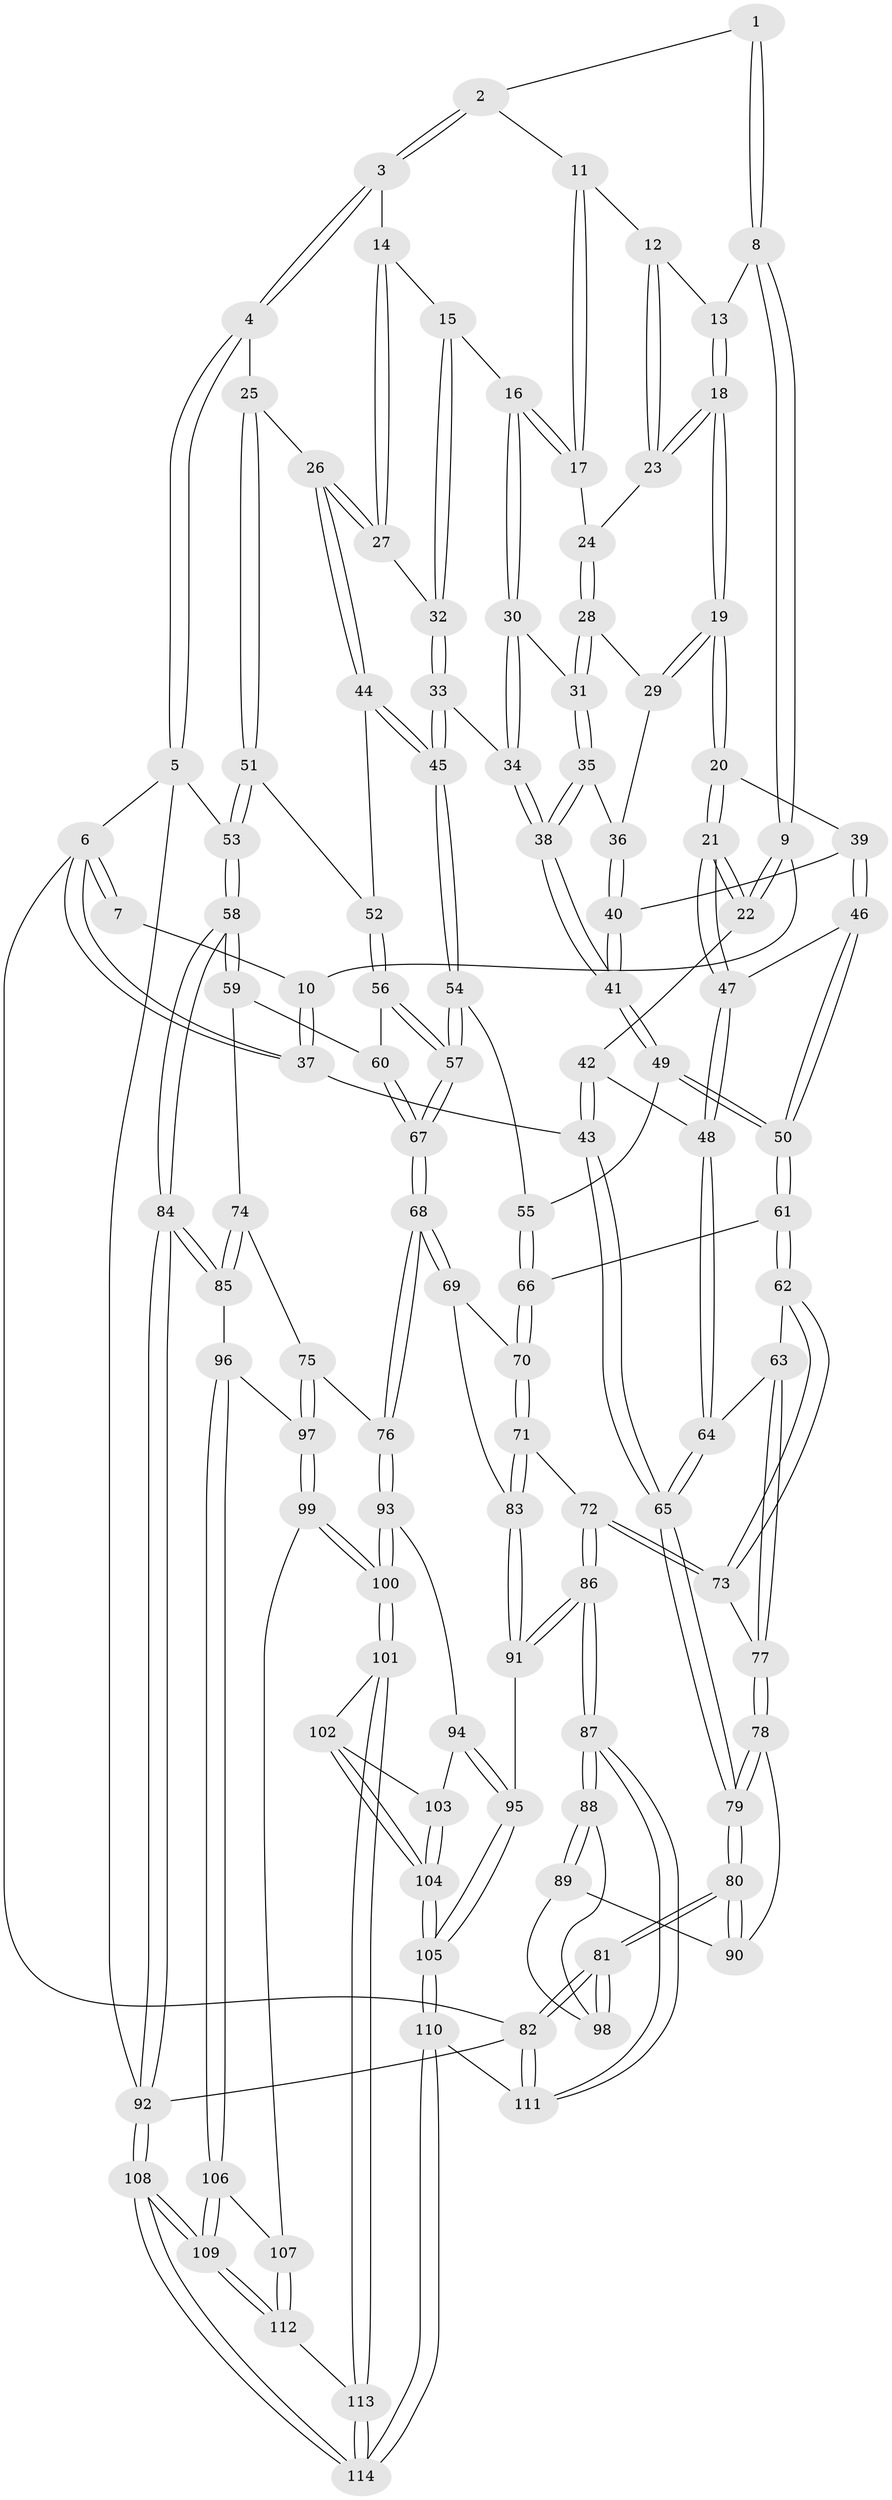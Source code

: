 // Generated by graph-tools (version 1.1) at 2025/27/03/09/25 03:27:04]
// undirected, 114 vertices, 282 edges
graph export_dot {
graph [start="1"]
  node [color=gray90,style=filled];
  1 [pos="+0.3441161760109439+0"];
  2 [pos="+0.6614539752559496+0"];
  3 [pos="+0.8115100204167522+0"];
  4 [pos="+1+0"];
  5 [pos="+1+0"];
  6 [pos="+0+0"];
  7 [pos="+0+0"];
  8 [pos="+0.34055808498736445+0"];
  9 [pos="+0.19237228679936766+0.12086591555559362"];
  10 [pos="+0.12603675319102184+0.09960724527749393"];
  11 [pos="+0.5412579398812313+0.02838504656593342"];
  12 [pos="+0.45961843673937675+0.06368153995959193"];
  13 [pos="+0.36839407712367395+0"];
  14 [pos="+0.6938038655758519+0.020018113388655997"];
  15 [pos="+0.6041233991504565+0.12115018571024433"];
  16 [pos="+0.5886935057232806+0.117540166788889"];
  17 [pos="+0.5610648341675435+0.10597544556451871"];
  18 [pos="+0.3479509450990399+0.13773373263582372"];
  19 [pos="+0.33448797801926644+0.17527705983628708"];
  20 [pos="+0.3292527161576737+0.18182671414548945"];
  21 [pos="+0.2500037892635443+0.19474252056504524"];
  22 [pos="+0.2226860149713674+0.1696682797081548"];
  23 [pos="+0.46267027418169204+0.07918406395841715"];
  24 [pos="+0.48192256825260255+0.11654091052612268"];
  25 [pos="+0.9156824639947908+0.0928432307164729"];
  26 [pos="+0.7307580883711202+0.2248200123294486"];
  27 [pos="+0.714325252894829+0.20183496724108632"];
  28 [pos="+0.4758391284271712+0.13832088194600278"];
  29 [pos="+0.4730920958317731+0.14052792421876567"];
  30 [pos="+0.5172507870547355+0.18417831059193138"];
  31 [pos="+0.5080467920516968+0.17700118631526748"];
  32 [pos="+0.6099257838013232+0.14673318631940116"];
  33 [pos="+0.5693948852422287+0.2567460668106276"];
  34 [pos="+0.5664194727253083+0.25691707931743896"];
  35 [pos="+0.47799415556065833+0.2127820896197446"];
  36 [pos="+0.4555001106514105+0.1956802904754314"];
  37 [pos="+0+0.24112802804463265"];
  38 [pos="+0.5070043332278895+0.2860174896193438"];
  39 [pos="+0.36539356606097156+0.2156670181488641"];
  40 [pos="+0.4104185734090381+0.2356825267164688"];
  41 [pos="+0.47590132058940027+0.309089959916288"];
  42 [pos="+0.09728545256165304+0.24731973269367613"];
  43 [pos="+0+0.31844763169643386"];
  44 [pos="+0.7134032237684534+0.2970669079008914"];
  45 [pos="+0.6823396013189235+0.32214496743709714"];
  46 [pos="+0.36017133900216897+0.3525943241232419"];
  47 [pos="+0.23315986505840294+0.31703668123128653"];
  48 [pos="+0.2271685167390549+0.3241733591381897"];
  49 [pos="+0.46133977492138756+0.35215659743152083"];
  50 [pos="+0.42228387882303564+0.3981536063507396"];
  51 [pos="+0.8729702768538068+0.31686852060826354"];
  52 [pos="+0.8576608955655198+0.3279632505355247"];
  53 [pos="+1+0.3882190467636561"];
  54 [pos="+0.6769386614825813+0.35245198252841314"];
  55 [pos="+0.6067127734813962+0.3993517637155684"];
  56 [pos="+0.8571021000472746+0.3603327591197021"];
  57 [pos="+0.7304369698849544+0.4582605609511977"];
  58 [pos="+1+0.4089542475519318"];
  59 [pos="+0.8962827686806669+0.4608928771719791"];
  60 [pos="+0.8789778940404458+0.44122338793972277"];
  61 [pos="+0.42064876279024543+0.42076106251119266"];
  62 [pos="+0.4097157138858115+0.47098057770416746"];
  63 [pos="+0.1712246778599325+0.43324308793589916"];
  64 [pos="+0.16258629959611873+0.42164558758628634"];
  65 [pos="+0+0.38972933750414174"];
  66 [pos="+0.5889467928313922+0.43592607387231086"];
  67 [pos="+0.7307851038260824+0.45962697601564995"];
  68 [pos="+0.7222345140807565+0.5645128947037007"];
  69 [pos="+0.6482736390599365+0.5555189523520396"];
  70 [pos="+0.575944118062867+0.5190990136308156"];
  71 [pos="+0.4752585339933839+0.541624991121591"];
  72 [pos="+0.4311282727673696+0.5393139668702397"];
  73 [pos="+0.42289172358205845+0.523839052617558"];
  74 [pos="+0.8635634376307937+0.5585518201906341"];
  75 [pos="+0.7958614114517183+0.589544101285338"];
  76 [pos="+0.7456133863102563+0.5939425686047825"];
  77 [pos="+0.19916887363055955+0.5532839328310293"];
  78 [pos="+0.19521904304714205+0.5917537437402184"];
  79 [pos="+0+0.5098457745429856"];
  80 [pos="+0+0.6156525470357184"];
  81 [pos="+0+0.6527867755817695"];
  82 [pos="+0+1"];
  83 [pos="+0.5698911852406209+0.6485135687580496"];
  84 [pos="+1+0.6175776523521683"];
  85 [pos="+1+0.6451765544473844"];
  86 [pos="+0.3641041934307639+0.761871867581974"];
  87 [pos="+0.3182979315948748+0.8241758762708147"];
  88 [pos="+0.2526115309405874+0.7393584161875509"];
  89 [pos="+0.1987752695942693+0.6143875440250723"];
  90 [pos="+0.19590011391808707+0.6038230460029725"];
  91 [pos="+0.5694945990789909+0.697130456285025"];
  92 [pos="+1+1"];
  93 [pos="+0.7340145165449806+0.6439793293617126"];
  94 [pos="+0.6868357249150034+0.706687212957628"];
  95 [pos="+0.6566542644836891+0.7329706619971975"];
  96 [pos="+1+0.6454296046662823"];
  97 [pos="+0.9031007400980918+0.7054456617127866"];
  98 [pos="+0+0.6745007554043398"];
  99 [pos="+0.8620816928545404+0.7650415558580748"];
  100 [pos="+0.8435758351397129+0.7704326212073086"];
  101 [pos="+0.822161622745209+0.8009607541223064"];
  102 [pos="+0.8208809588963093+0.8016770978696194"];
  103 [pos="+0.7441761551189944+0.7610466059363874"];
  104 [pos="+0.7584748258945911+0.8577967834891934"];
  105 [pos="+0.6324815717397168+0.9932683694789283"];
  106 [pos="+0.9486257456587003+0.8026306780485687"];
  107 [pos="+0.9057361422990378+0.7957387387988297"];
  108 [pos="+1+1"];
  109 [pos="+1+0.9423826798266001"];
  110 [pos="+0.614161074642302+1"];
  111 [pos="+0.30646583436135333+1"];
  112 [pos="+0.9008593071320026+0.8618431458162679"];
  113 [pos="+0.864618590240965+0.8646420834174136"];
  114 [pos="+0.7635211441233573+1"];
  1 -- 2;
  1 -- 8;
  1 -- 8;
  2 -- 3;
  2 -- 3;
  2 -- 11;
  3 -- 4;
  3 -- 4;
  3 -- 14;
  4 -- 5;
  4 -- 5;
  4 -- 25;
  5 -- 6;
  5 -- 53;
  5 -- 92;
  6 -- 7;
  6 -- 7;
  6 -- 37;
  6 -- 37;
  6 -- 82;
  7 -- 10;
  8 -- 9;
  8 -- 9;
  8 -- 13;
  9 -- 10;
  9 -- 22;
  9 -- 22;
  10 -- 37;
  10 -- 37;
  11 -- 12;
  11 -- 17;
  11 -- 17;
  12 -- 13;
  12 -- 23;
  12 -- 23;
  13 -- 18;
  13 -- 18;
  14 -- 15;
  14 -- 27;
  14 -- 27;
  15 -- 16;
  15 -- 32;
  15 -- 32;
  16 -- 17;
  16 -- 17;
  16 -- 30;
  16 -- 30;
  17 -- 24;
  18 -- 19;
  18 -- 19;
  18 -- 23;
  18 -- 23;
  19 -- 20;
  19 -- 20;
  19 -- 29;
  19 -- 29;
  20 -- 21;
  20 -- 21;
  20 -- 39;
  21 -- 22;
  21 -- 22;
  21 -- 47;
  21 -- 47;
  22 -- 42;
  23 -- 24;
  24 -- 28;
  24 -- 28;
  25 -- 26;
  25 -- 51;
  25 -- 51;
  26 -- 27;
  26 -- 27;
  26 -- 44;
  26 -- 44;
  27 -- 32;
  28 -- 29;
  28 -- 31;
  28 -- 31;
  29 -- 36;
  30 -- 31;
  30 -- 34;
  30 -- 34;
  31 -- 35;
  31 -- 35;
  32 -- 33;
  32 -- 33;
  33 -- 34;
  33 -- 45;
  33 -- 45;
  34 -- 38;
  34 -- 38;
  35 -- 36;
  35 -- 38;
  35 -- 38;
  36 -- 40;
  36 -- 40;
  37 -- 43;
  38 -- 41;
  38 -- 41;
  39 -- 40;
  39 -- 46;
  39 -- 46;
  40 -- 41;
  40 -- 41;
  41 -- 49;
  41 -- 49;
  42 -- 43;
  42 -- 43;
  42 -- 48;
  43 -- 65;
  43 -- 65;
  44 -- 45;
  44 -- 45;
  44 -- 52;
  45 -- 54;
  45 -- 54;
  46 -- 47;
  46 -- 50;
  46 -- 50;
  47 -- 48;
  47 -- 48;
  48 -- 64;
  48 -- 64;
  49 -- 50;
  49 -- 50;
  49 -- 55;
  50 -- 61;
  50 -- 61;
  51 -- 52;
  51 -- 53;
  51 -- 53;
  52 -- 56;
  52 -- 56;
  53 -- 58;
  53 -- 58;
  54 -- 55;
  54 -- 57;
  54 -- 57;
  55 -- 66;
  55 -- 66;
  56 -- 57;
  56 -- 57;
  56 -- 60;
  57 -- 67;
  57 -- 67;
  58 -- 59;
  58 -- 59;
  58 -- 84;
  58 -- 84;
  59 -- 60;
  59 -- 74;
  60 -- 67;
  60 -- 67;
  61 -- 62;
  61 -- 62;
  61 -- 66;
  62 -- 63;
  62 -- 73;
  62 -- 73;
  63 -- 64;
  63 -- 77;
  63 -- 77;
  64 -- 65;
  64 -- 65;
  65 -- 79;
  65 -- 79;
  66 -- 70;
  66 -- 70;
  67 -- 68;
  67 -- 68;
  68 -- 69;
  68 -- 69;
  68 -- 76;
  68 -- 76;
  69 -- 70;
  69 -- 83;
  70 -- 71;
  70 -- 71;
  71 -- 72;
  71 -- 83;
  71 -- 83;
  72 -- 73;
  72 -- 73;
  72 -- 86;
  72 -- 86;
  73 -- 77;
  74 -- 75;
  74 -- 85;
  74 -- 85;
  75 -- 76;
  75 -- 97;
  75 -- 97;
  76 -- 93;
  76 -- 93;
  77 -- 78;
  77 -- 78;
  78 -- 79;
  78 -- 79;
  78 -- 90;
  79 -- 80;
  79 -- 80;
  80 -- 81;
  80 -- 81;
  80 -- 90;
  80 -- 90;
  81 -- 82;
  81 -- 82;
  81 -- 98;
  81 -- 98;
  82 -- 111;
  82 -- 111;
  82 -- 92;
  83 -- 91;
  83 -- 91;
  84 -- 85;
  84 -- 85;
  84 -- 92;
  84 -- 92;
  85 -- 96;
  86 -- 87;
  86 -- 87;
  86 -- 91;
  86 -- 91;
  87 -- 88;
  87 -- 88;
  87 -- 111;
  87 -- 111;
  88 -- 89;
  88 -- 89;
  88 -- 98;
  89 -- 90;
  89 -- 98;
  91 -- 95;
  92 -- 108;
  92 -- 108;
  93 -- 94;
  93 -- 100;
  93 -- 100;
  94 -- 95;
  94 -- 95;
  94 -- 103;
  95 -- 105;
  95 -- 105;
  96 -- 97;
  96 -- 106;
  96 -- 106;
  97 -- 99;
  97 -- 99;
  99 -- 100;
  99 -- 100;
  99 -- 107;
  100 -- 101;
  100 -- 101;
  101 -- 102;
  101 -- 113;
  101 -- 113;
  102 -- 103;
  102 -- 104;
  102 -- 104;
  103 -- 104;
  103 -- 104;
  104 -- 105;
  104 -- 105;
  105 -- 110;
  105 -- 110;
  106 -- 107;
  106 -- 109;
  106 -- 109;
  107 -- 112;
  107 -- 112;
  108 -- 109;
  108 -- 109;
  108 -- 114;
  108 -- 114;
  109 -- 112;
  109 -- 112;
  110 -- 111;
  110 -- 114;
  110 -- 114;
  112 -- 113;
  113 -- 114;
  113 -- 114;
}

